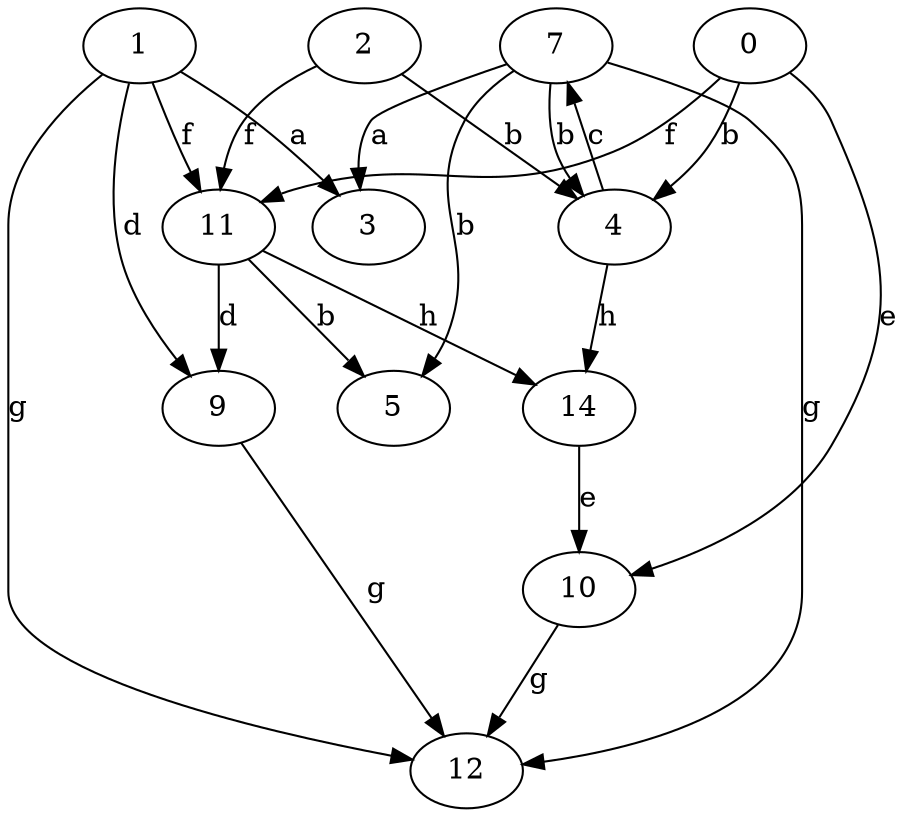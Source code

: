 strict digraph  {
1;
0;
2;
3;
4;
5;
7;
9;
10;
11;
12;
14;
1 -> 3  [label=a];
1 -> 9  [label=d];
1 -> 11  [label=f];
1 -> 12  [label=g];
0 -> 4  [label=b];
0 -> 10  [label=e];
0 -> 11  [label=f];
2 -> 4  [label=b];
2 -> 11  [label=f];
4 -> 7  [label=c];
4 -> 14  [label=h];
7 -> 3  [label=a];
7 -> 4  [label=b];
7 -> 5  [label=b];
7 -> 12  [label=g];
9 -> 12  [label=g];
10 -> 12  [label=g];
11 -> 5  [label=b];
11 -> 9  [label=d];
11 -> 14  [label=h];
14 -> 10  [label=e];
}
